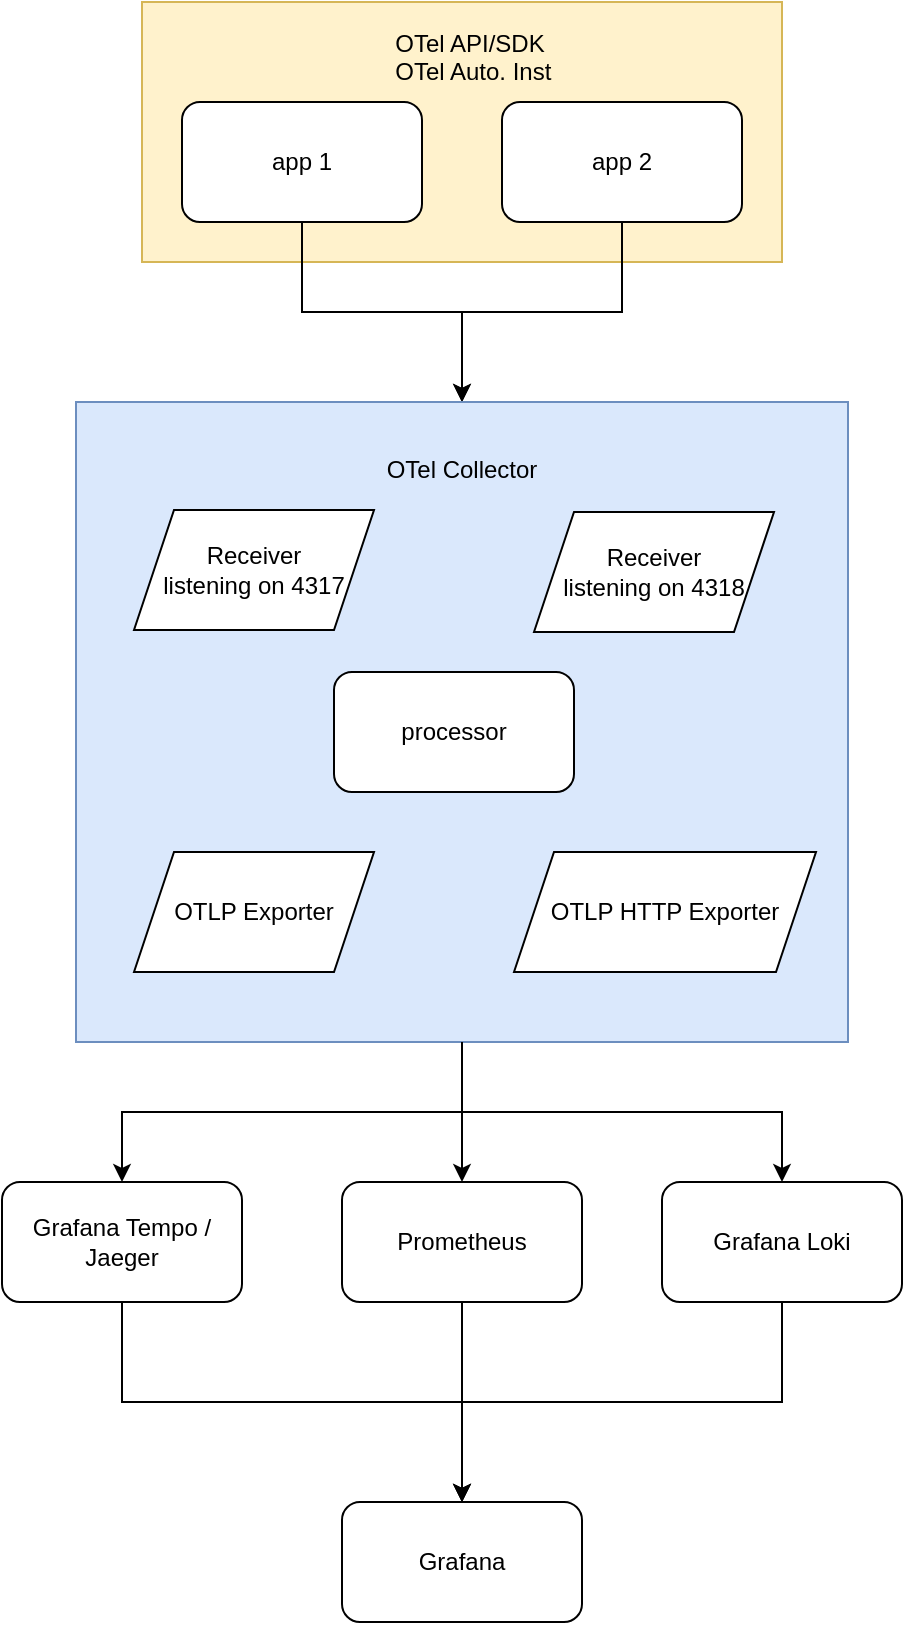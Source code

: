 <mxfile version="24.7.16">
  <diagram name="第 1 页" id="7dwsdXT8R2JilPXlsxzI">
    <mxGraphModel dx="1434" dy="795" grid="1" gridSize="10" guides="1" tooltips="1" connect="1" arrows="1" fold="1" page="1" pageScale="1" pageWidth="827" pageHeight="1169" math="0" shadow="0">
      <root>
        <mxCell id="0" />
        <mxCell id="1" parent="0" />
        <mxCell id="2zaNv3J4Fb8OTXKWfX-a-3" value="&lt;div&gt;&lt;div&gt;&lt;div&gt;&lt;br&gt;&lt;/div&gt;&lt;/div&gt;&lt;/div&gt;" style="rounded=0;whiteSpace=wrap;html=1;fillColor=#fff2cc;strokeColor=#d6b656;" vertex="1" parent="1">
          <mxGeometry x="250" y="140" width="320" height="130" as="geometry" />
        </mxCell>
        <mxCell id="2zaNv3J4Fb8OTXKWfX-a-21" style="edgeStyle=orthogonalEdgeStyle;rounded=0;orthogonalLoop=1;jettySize=auto;html=1;entryX=0.5;entryY=0;entryDx=0;entryDy=0;" edge="1" parent="1" source="2zaNv3J4Fb8OTXKWfX-a-1" target="2zaNv3J4Fb8OTXKWfX-a-5">
          <mxGeometry relative="1" as="geometry" />
        </mxCell>
        <mxCell id="2zaNv3J4Fb8OTXKWfX-a-1" value="app 1" style="rounded=1;whiteSpace=wrap;html=1;" vertex="1" parent="1">
          <mxGeometry x="270" y="190" width="120" height="60" as="geometry" />
        </mxCell>
        <mxCell id="2zaNv3J4Fb8OTXKWfX-a-20" style="edgeStyle=orthogonalEdgeStyle;rounded=0;orthogonalLoop=1;jettySize=auto;html=1;" edge="1" parent="1" source="2zaNv3J4Fb8OTXKWfX-a-2" target="2zaNv3J4Fb8OTXKWfX-a-5">
          <mxGeometry relative="1" as="geometry" />
        </mxCell>
        <mxCell id="2zaNv3J4Fb8OTXKWfX-a-2" value="app 2" style="rounded=1;whiteSpace=wrap;html=1;" vertex="1" parent="1">
          <mxGeometry x="430" y="190" width="120" height="60" as="geometry" />
        </mxCell>
        <mxCell id="2zaNv3J4Fb8OTXKWfX-a-4" value="OTel API/SDK&lt;br style=&quot;forced-color-adjust: none;&quot;&gt;&lt;div style=&quot;forced-color-adjust: none;&quot;&gt;&amp;nbsp; OTel Auto. Inst&amp;nbsp;&lt;br style=&quot;forced-color-adjust: none;&quot;&gt;&lt;div style=&quot;forced-color-adjust: none;&quot;&gt;&lt;div style=&quot;forced-color-adjust: none;&quot;&gt;&lt;br style=&quot;forced-color-adjust: none; color: rgb(0, 0, 0); font-family: Helvetica; font-size: 12px; font-style: normal; font-variant-ligatures: normal; font-variant-caps: normal; font-weight: 400; letter-spacing: normal; orphans: 2; text-align: center; text-indent: 0px; text-transform: none; widows: 2; word-spacing: 0px; -webkit-text-stroke-width: 0px; white-space: normal; background-color: rgb(251, 251, 251); text-decoration-thickness: initial; text-decoration-style: initial; text-decoration-color: initial;&quot;&gt;&lt;/div&gt;&lt;/div&gt;&lt;/div&gt;" style="text;html=1;align=center;verticalAlign=middle;whiteSpace=wrap;rounded=0;" vertex="1" parent="1">
          <mxGeometry x="284" y="160" width="260" height="30" as="geometry" />
        </mxCell>
        <mxCell id="2zaNv3J4Fb8OTXKWfX-a-7" value="" style="group;fillColor=#dae8fc;strokeColor=#6c8ebf;" vertex="1" connectable="0" parent="1">
          <mxGeometry x="217" y="340" width="386" height="320" as="geometry" />
        </mxCell>
        <mxCell id="2zaNv3J4Fb8OTXKWfX-a-5" value="" style="rounded=0;whiteSpace=wrap;html=1;fillColor=#dae8fc;strokeColor=#6c8ebf;" vertex="1" parent="2zaNv3J4Fb8OTXKWfX-a-7">
          <mxGeometry width="386" height="320" as="geometry" />
        </mxCell>
        <mxCell id="2zaNv3J4Fb8OTXKWfX-a-6" value="OTel Collector" style="text;html=1;align=center;verticalAlign=middle;whiteSpace=wrap;rounded=0;" vertex="1" parent="2zaNv3J4Fb8OTXKWfX-a-7">
          <mxGeometry x="116.037" y="13.5" width="153.926" height="40.5" as="geometry" />
        </mxCell>
        <mxCell id="2zaNv3J4Fb8OTXKWfX-a-8" value="Receiver&lt;br&gt;listening on 4317" style="shape=parallelogram;perimeter=parallelogramPerimeter;whiteSpace=wrap;html=1;fixedSize=1;" vertex="1" parent="2zaNv3J4Fb8OTXKWfX-a-7">
          <mxGeometry x="29" y="54" width="120" height="60" as="geometry" />
        </mxCell>
        <mxCell id="2zaNv3J4Fb8OTXKWfX-a-9" value="Receiver&lt;br&gt;listening on 4318" style="shape=parallelogram;perimeter=parallelogramPerimeter;whiteSpace=wrap;html=1;fixedSize=1;" vertex="1" parent="2zaNv3J4Fb8OTXKWfX-a-7">
          <mxGeometry x="229" y="55" width="120" height="60" as="geometry" />
        </mxCell>
        <mxCell id="2zaNv3J4Fb8OTXKWfX-a-10" value="processor" style="rounded=1;whiteSpace=wrap;html=1;" vertex="1" parent="2zaNv3J4Fb8OTXKWfX-a-7">
          <mxGeometry x="129" y="135" width="120" height="60" as="geometry" />
        </mxCell>
        <mxCell id="2zaNv3J4Fb8OTXKWfX-a-11" value="OTLP Exporter" style="shape=parallelogram;perimeter=parallelogramPerimeter;whiteSpace=wrap;html=1;fixedSize=1;" vertex="1" parent="2zaNv3J4Fb8OTXKWfX-a-7">
          <mxGeometry x="29" y="225" width="120" height="60" as="geometry" />
        </mxCell>
        <mxCell id="2zaNv3J4Fb8OTXKWfX-a-12" value="OTLP HTTP Exporter" style="shape=parallelogram;perimeter=parallelogramPerimeter;whiteSpace=wrap;html=1;fixedSize=1;" vertex="1" parent="2zaNv3J4Fb8OTXKWfX-a-7">
          <mxGeometry x="219" y="225" width="151" height="60" as="geometry" />
        </mxCell>
        <mxCell id="2zaNv3J4Fb8OTXKWfX-a-27" style="edgeStyle=orthogonalEdgeStyle;rounded=0;orthogonalLoop=1;jettySize=auto;html=1;entryX=0.5;entryY=0;entryDx=0;entryDy=0;" edge="1" parent="1" source="2zaNv3J4Fb8OTXKWfX-a-13" target="2zaNv3J4Fb8OTXKWfX-a-16">
          <mxGeometry relative="1" as="geometry">
            <Array as="points">
              <mxPoint x="240" y="840" />
              <mxPoint x="410" y="840" />
            </Array>
          </mxGeometry>
        </mxCell>
        <mxCell id="2zaNv3J4Fb8OTXKWfX-a-13" value="Grafana Tempo / Jaeger" style="rounded=1;whiteSpace=wrap;html=1;" vertex="1" parent="1">
          <mxGeometry x="180" y="730" width="120" height="60" as="geometry" />
        </mxCell>
        <mxCell id="2zaNv3J4Fb8OTXKWfX-a-25" style="edgeStyle=orthogonalEdgeStyle;rounded=0;orthogonalLoop=1;jettySize=auto;html=1;entryX=0.5;entryY=0;entryDx=0;entryDy=0;" edge="1" parent="1" source="2zaNv3J4Fb8OTXKWfX-a-14" target="2zaNv3J4Fb8OTXKWfX-a-16">
          <mxGeometry relative="1" as="geometry" />
        </mxCell>
        <mxCell id="2zaNv3J4Fb8OTXKWfX-a-14" value="Prometheus" style="rounded=1;whiteSpace=wrap;html=1;" vertex="1" parent="1">
          <mxGeometry x="350" y="730" width="120" height="60" as="geometry" />
        </mxCell>
        <mxCell id="2zaNv3J4Fb8OTXKWfX-a-26" style="edgeStyle=orthogonalEdgeStyle;rounded=0;orthogonalLoop=1;jettySize=auto;html=1;entryX=0.5;entryY=0;entryDx=0;entryDy=0;" edge="1" parent="1" source="2zaNv3J4Fb8OTXKWfX-a-15" target="2zaNv3J4Fb8OTXKWfX-a-16">
          <mxGeometry relative="1" as="geometry">
            <Array as="points">
              <mxPoint x="570" y="840" />
              <mxPoint x="410" y="840" />
            </Array>
          </mxGeometry>
        </mxCell>
        <mxCell id="2zaNv3J4Fb8OTXKWfX-a-15" value="Grafana Loki" style="rounded=1;whiteSpace=wrap;html=1;" vertex="1" parent="1">
          <mxGeometry x="510" y="730" width="120" height="60" as="geometry" />
        </mxCell>
        <mxCell id="2zaNv3J4Fb8OTXKWfX-a-16" value="Grafana" style="rounded=1;whiteSpace=wrap;html=1;" vertex="1" parent="1">
          <mxGeometry x="350" y="890" width="120" height="60" as="geometry" />
        </mxCell>
        <mxCell id="2zaNv3J4Fb8OTXKWfX-a-22" style="edgeStyle=orthogonalEdgeStyle;rounded=0;orthogonalLoop=1;jettySize=auto;html=1;entryX=0.5;entryY=0;entryDx=0;entryDy=0;" edge="1" parent="1" source="2zaNv3J4Fb8OTXKWfX-a-5" target="2zaNv3J4Fb8OTXKWfX-a-13">
          <mxGeometry relative="1" as="geometry" />
        </mxCell>
        <mxCell id="2zaNv3J4Fb8OTXKWfX-a-23" style="edgeStyle=orthogonalEdgeStyle;rounded=0;orthogonalLoop=1;jettySize=auto;html=1;" edge="1" parent="1" source="2zaNv3J4Fb8OTXKWfX-a-5" target="2zaNv3J4Fb8OTXKWfX-a-14">
          <mxGeometry relative="1" as="geometry" />
        </mxCell>
        <mxCell id="2zaNv3J4Fb8OTXKWfX-a-24" style="edgeStyle=orthogonalEdgeStyle;rounded=0;orthogonalLoop=1;jettySize=auto;html=1;entryX=0.5;entryY=0;entryDx=0;entryDy=0;" edge="1" parent="1" source="2zaNv3J4Fb8OTXKWfX-a-5" target="2zaNv3J4Fb8OTXKWfX-a-15">
          <mxGeometry relative="1" as="geometry" />
        </mxCell>
      </root>
    </mxGraphModel>
  </diagram>
</mxfile>
